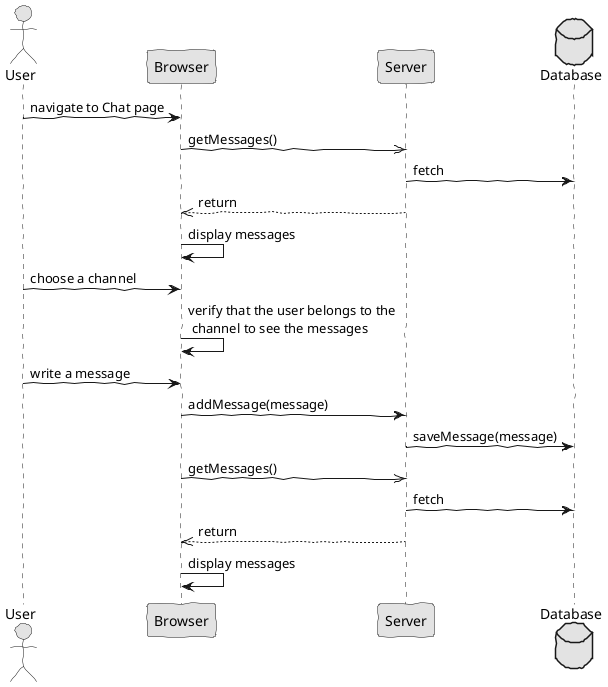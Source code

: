 @startuml  analysis.png
skinparam handwritten true
skinparam monochrome true
skinparam packageStyle rect
skinparam defaultFontName FG Virgil
skinparam shadowing false

actor User

User -> Browser : navigate to Chat page 
Browser ->> Server : getMessages()

database Database 

Server -> Database : fetch

Server -->> Browser : return

Browser -> Browser : display messages

User -> Browser : choose a channel

Browser -> Browser : verify that the user belongs to the \n channel to see the messages

User -> Browser : write a message

Browser -> Server : addMessage(message)

Server -> Database : saveMessage(message)

Browser ->> Server : getMessages()

Server -> Database : fetch

Server -->> Browser : return

Browser -> Browser : display messages

@enduml